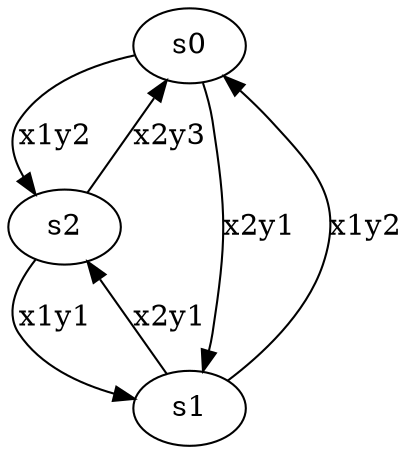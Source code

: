 digraph G {
    s0 -> s2 [label="x1y2"];
    s1 -> s0 [label="x1y2"];
    s2 -> s1 [label="x1y1"];
    s0 -> s1 [label="x2y1"];
    s1 -> s2 [label="x2y1"];
    s2 -> s0 [label="x2y3"];
}
